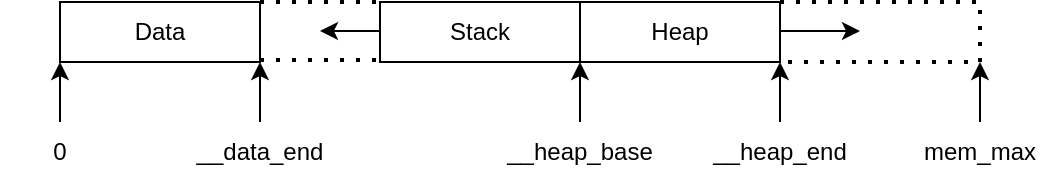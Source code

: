 <mxfile version="21.6.9" type="device">
  <diagram name="Page-1" id="NPdxOVg39RHTMsn7cIoY">
    <mxGraphModel dx="1434" dy="733" grid="0" gridSize="10" guides="1" tooltips="1" connect="1" arrows="1" fold="1" page="1" pageScale="1" pageWidth="850" pageHeight="1100" background="none" math="0" shadow="0">
      <root>
        <mxCell id="0" />
        <mxCell id="1" parent="0" />
        <mxCell id="6mIaMhVBm2-mYnevaMx7-1" value="Stack" style="rounded=0;whiteSpace=wrap;html=1;fontColor=default;labelBackgroundColor=default;labelBorderColor=none;" vertex="1" parent="1">
          <mxGeometry x="350" y="200" width="100" height="30" as="geometry" />
        </mxCell>
        <mxCell id="6mIaMhVBm2-mYnevaMx7-2" value="Heap" style="rounded=0;whiteSpace=wrap;html=1;fontColor=default;labelBackgroundColor=default;labelBorderColor=none;" vertex="1" parent="1">
          <mxGeometry x="450" y="200" width="100" height="30" as="geometry" />
        </mxCell>
        <mxCell id="6mIaMhVBm2-mYnevaMx7-3" value="Data" style="rounded=0;whiteSpace=wrap;html=1;fontColor=default;labelBackgroundColor=default;labelBorderColor=none;" vertex="1" parent="1">
          <mxGeometry x="190" y="200" width="100" height="30" as="geometry" />
        </mxCell>
        <mxCell id="6mIaMhVBm2-mYnevaMx7-4" value="" style="endArrow=classic;html=1;rounded=0;fontColor=default;labelBackgroundColor=default;labelBorderColor=none;" edge="1" parent="1">
          <mxGeometry width="50" height="50" relative="1" as="geometry">
            <mxPoint x="190" y="260" as="sourcePoint" />
            <mxPoint x="190" y="230" as="targetPoint" />
          </mxGeometry>
        </mxCell>
        <mxCell id="6mIaMhVBm2-mYnevaMx7-5" value="" style="endArrow=classic;html=1;rounded=0;fontColor=default;labelBackgroundColor=default;labelBorderColor=none;" edge="1" parent="1">
          <mxGeometry width="50" height="50" relative="1" as="geometry">
            <mxPoint x="290" y="260" as="sourcePoint" />
            <mxPoint x="290" y="230" as="targetPoint" />
          </mxGeometry>
        </mxCell>
        <mxCell id="6mIaMhVBm2-mYnevaMx7-6" value="" style="endArrow=classic;html=1;rounded=0;fontColor=default;labelBackgroundColor=default;labelBorderColor=none;" edge="1" parent="1">
          <mxGeometry width="50" height="50" relative="1" as="geometry">
            <mxPoint x="450" y="260" as="sourcePoint" />
            <mxPoint x="450" y="230" as="targetPoint" />
          </mxGeometry>
        </mxCell>
        <mxCell id="6mIaMhVBm2-mYnevaMx7-7" value="" style="endArrow=classic;html=1;rounded=0;fontColor=default;labelBackgroundColor=default;labelBorderColor=none;" edge="1" parent="1">
          <mxGeometry width="50" height="50" relative="1" as="geometry">
            <mxPoint x="550" y="260" as="sourcePoint" />
            <mxPoint x="550" y="230" as="targetPoint" />
          </mxGeometry>
        </mxCell>
        <mxCell id="6mIaMhVBm2-mYnevaMx7-8" value="" style="endArrow=classic;html=1;rounded=0;fontColor=#FFF7F7;labelBackgroundColor=default;labelBorderColor=#FFFFFF;" edge="1" parent="1">
          <mxGeometry width="50" height="50" relative="1" as="geometry">
            <mxPoint x="550" y="214.5" as="sourcePoint" />
            <mxPoint x="590" y="214.5" as="targetPoint" />
          </mxGeometry>
        </mxCell>
        <mxCell id="6mIaMhVBm2-mYnevaMx7-9" value="" style="endArrow=classic;html=1;rounded=0;fontColor=default;labelBackgroundColor=default;labelBorderColor=none;" edge="1" parent="1">
          <mxGeometry width="50" height="50" relative="1" as="geometry">
            <mxPoint x="350" y="214.5" as="sourcePoint" />
            <mxPoint x="320" y="214.5" as="targetPoint" />
          </mxGeometry>
        </mxCell>
        <mxCell id="6mIaMhVBm2-mYnevaMx7-10" value="" style="endArrow=none;dashed=1;html=1;dashPattern=1 3;strokeWidth=2;rounded=0;entryX=0;entryY=0;entryDx=0;entryDy=0;fontColor=default;labelBackgroundColor=default;labelBorderColor=none;" edge="1" parent="1" target="6mIaMhVBm2-mYnevaMx7-1">
          <mxGeometry width="50" height="50" relative="1" as="geometry">
            <mxPoint x="290" y="200" as="sourcePoint" />
            <mxPoint x="340" y="200" as="targetPoint" />
          </mxGeometry>
        </mxCell>
        <mxCell id="6mIaMhVBm2-mYnevaMx7-11" value="" style="endArrow=none;dashed=1;html=1;dashPattern=1 3;strokeWidth=2;rounded=0;entryX=0;entryY=0;entryDx=0;entryDy=0;fontColor=default;labelBackgroundColor=default;labelBorderColor=none;" edge="1" parent="1">
          <mxGeometry width="50" height="50" relative="1" as="geometry">
            <mxPoint x="290" y="229" as="sourcePoint" />
            <mxPoint x="350" y="229" as="targetPoint" />
          </mxGeometry>
        </mxCell>
        <mxCell id="6mIaMhVBm2-mYnevaMx7-12" value="" style="endArrow=none;dashed=1;html=1;dashPattern=1 3;strokeWidth=2;rounded=0;fontColor=default;labelBackgroundColor=default;labelBorderColor=none;" edge="1" parent="1">
          <mxGeometry width="50" height="50" relative="1" as="geometry">
            <mxPoint x="550" y="200" as="sourcePoint" />
            <mxPoint x="550" y="230" as="targetPoint" />
            <Array as="points">
              <mxPoint x="650" y="200" />
              <mxPoint x="650" y="230" />
            </Array>
          </mxGeometry>
        </mxCell>
        <mxCell id="6mIaMhVBm2-mYnevaMx7-13" value="" style="endArrow=classic;html=1;rounded=0;fontColor=default;labelBackgroundColor=default;labelBorderColor=none;" edge="1" parent="1">
          <mxGeometry width="50" height="50" relative="1" as="geometry">
            <mxPoint x="650" y="260" as="sourcePoint" />
            <mxPoint x="650" y="230" as="targetPoint" />
          </mxGeometry>
        </mxCell>
        <mxCell id="6mIaMhVBm2-mYnevaMx7-14" value="0" style="text;html=1;align=center;verticalAlign=middle;whiteSpace=wrap;rounded=0;fontColor=default;labelBackgroundColor=default;labelBorderColor=none;" vertex="1" parent="1">
          <mxGeometry x="160" y="260" width="60" height="30" as="geometry" />
        </mxCell>
        <mxCell id="6mIaMhVBm2-mYnevaMx7-19" value="mem_max" style="text;html=1;align=center;verticalAlign=middle;whiteSpace=wrap;rounded=0;fontColor=default;labelBackgroundColor=default;labelBorderColor=none;" vertex="1" parent="1">
          <mxGeometry x="620" y="260" width="60" height="30" as="geometry" />
        </mxCell>
        <mxCell id="6mIaMhVBm2-mYnevaMx7-20" value="__heap_end" style="text;html=1;align=center;verticalAlign=middle;whiteSpace=wrap;rounded=0;fontColor=default;labelBackgroundColor=default;labelBorderColor=none;" vertex="1" parent="1">
          <mxGeometry x="520" y="260" width="60" height="30" as="geometry" />
        </mxCell>
        <mxCell id="6mIaMhVBm2-mYnevaMx7-21" value="__heap_base" style="text;html=1;align=center;verticalAlign=middle;whiteSpace=wrap;rounded=0;fontColor=default;labelBackgroundColor=default;labelBorderColor=none;" vertex="1" parent="1">
          <mxGeometry x="420" y="260" width="60" height="30" as="geometry" />
        </mxCell>
        <mxCell id="6mIaMhVBm2-mYnevaMx7-22" value="__data_end" style="text;html=1;align=center;verticalAlign=middle;whiteSpace=wrap;rounded=0;fontColor=default;labelBackgroundColor=default;labelBorderColor=none;" vertex="1" parent="1">
          <mxGeometry x="260" y="260" width="60" height="30" as="geometry" />
        </mxCell>
      </root>
    </mxGraphModel>
  </diagram>
</mxfile>
